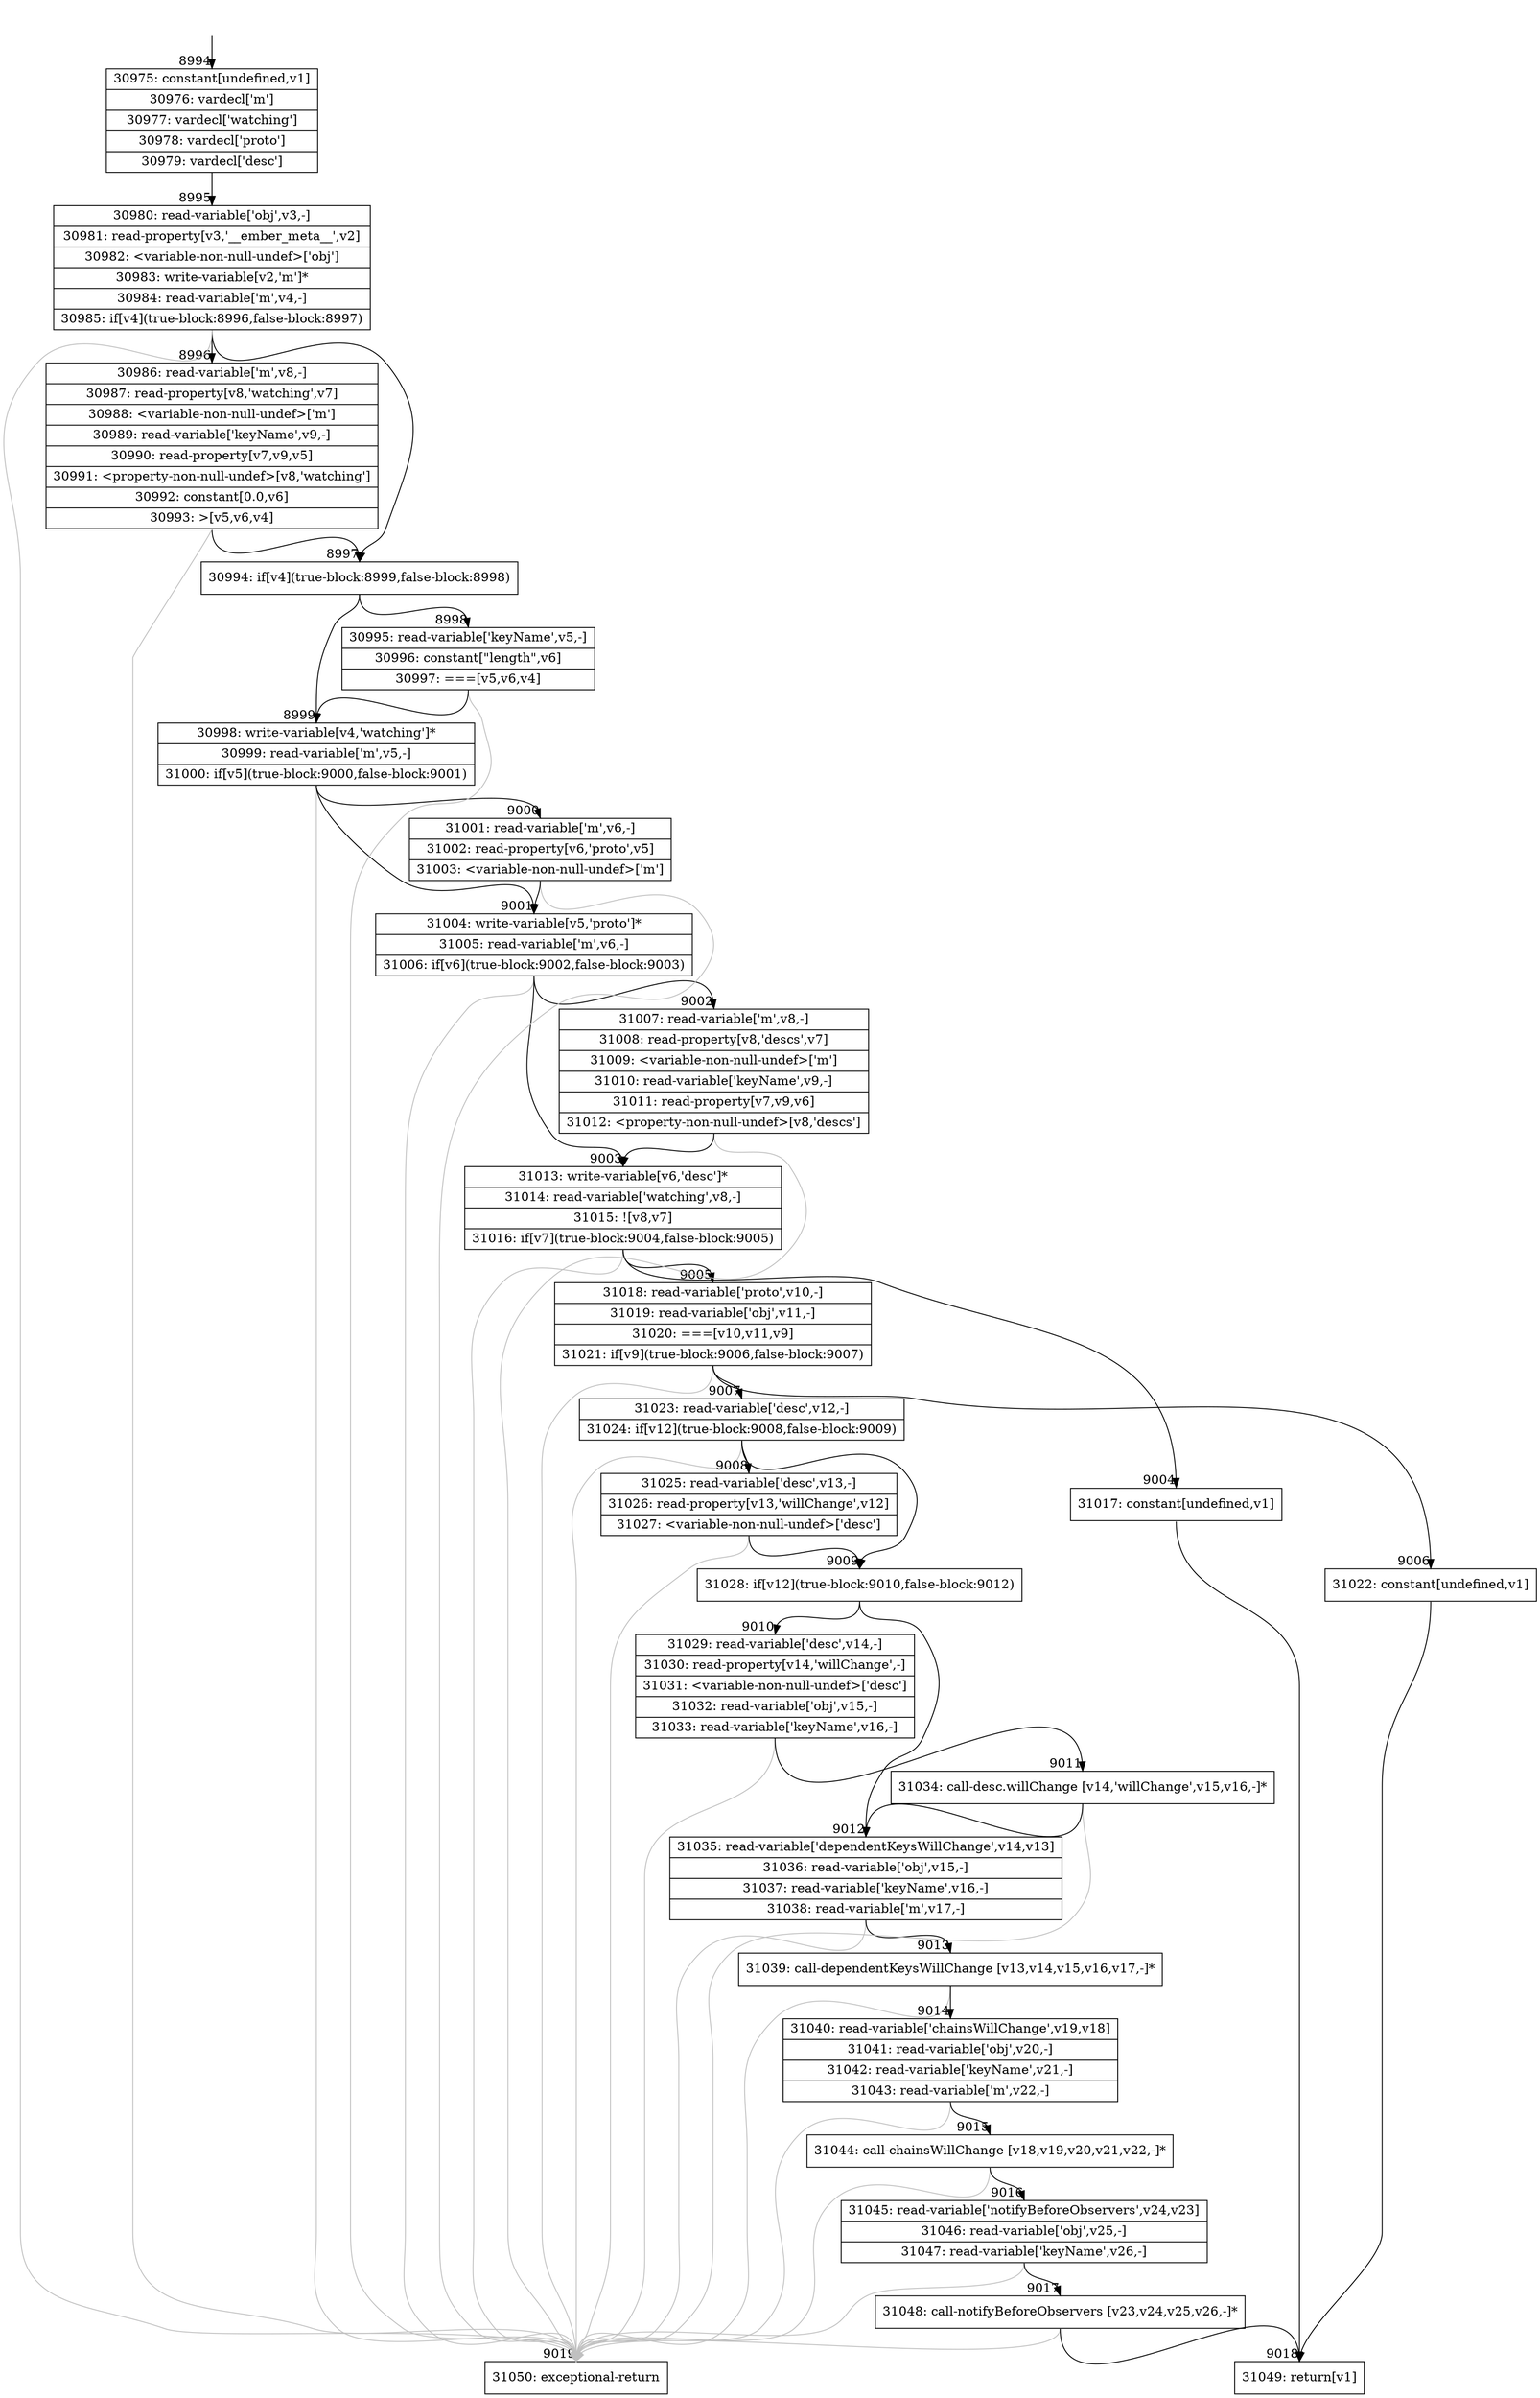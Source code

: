 digraph {
rankdir="TD"
BB_entry767[shape=none,label=""];
BB_entry767 -> BB8994 [tailport=s, headport=n, headlabel="    8994"]
BB8994 [shape=record label="{30975: constant[undefined,v1]|30976: vardecl['m']|30977: vardecl['watching']|30978: vardecl['proto']|30979: vardecl['desc']}" ] 
BB8994 -> BB8995 [tailport=s, headport=n, headlabel="      8995"]
BB8995 [shape=record label="{30980: read-variable['obj',v3,-]|30981: read-property[v3,'__ember_meta__',v2]|30982: \<variable-non-null-undef\>['obj']|30983: write-variable[v2,'m']*|30984: read-variable['m',v4,-]|30985: if[v4](true-block:8996,false-block:8997)}" ] 
BB8995 -> BB8997 [tailport=s, headport=n, headlabel="      8997"]
BB8995 -> BB8996 [tailport=s, headport=n, headlabel="      8996"]
BB8995 -> BB9019 [tailport=s, headport=n, color=gray, headlabel="      9019"]
BB8996 [shape=record label="{30986: read-variable['m',v8,-]|30987: read-property[v8,'watching',v7]|30988: \<variable-non-null-undef\>['m']|30989: read-variable['keyName',v9,-]|30990: read-property[v7,v9,v5]|30991: \<property-non-null-undef\>[v8,'watching']|30992: constant[0.0,v6]|30993: \>[v5,v6,v4]}" ] 
BB8996 -> BB8997 [tailport=s, headport=n]
BB8996 -> BB9019 [tailport=s, headport=n, color=gray]
BB8997 [shape=record label="{30994: if[v4](true-block:8999,false-block:8998)}" ] 
BB8997 -> BB8999 [tailport=s, headport=n, headlabel="      8999"]
BB8997 -> BB8998 [tailport=s, headport=n, headlabel="      8998"]
BB8998 [shape=record label="{30995: read-variable['keyName',v5,-]|30996: constant[\"length\",v6]|30997: ===[v5,v6,v4]}" ] 
BB8998 -> BB8999 [tailport=s, headport=n]
BB8998 -> BB9019 [tailport=s, headport=n, color=gray]
BB8999 [shape=record label="{30998: write-variable[v4,'watching']*|30999: read-variable['m',v5,-]|31000: if[v5](true-block:9000,false-block:9001)}" ] 
BB8999 -> BB9001 [tailport=s, headport=n, headlabel="      9001"]
BB8999 -> BB9000 [tailport=s, headport=n, headlabel="      9000"]
BB8999 -> BB9019 [tailport=s, headport=n, color=gray]
BB9000 [shape=record label="{31001: read-variable['m',v6,-]|31002: read-property[v6,'proto',v5]|31003: \<variable-non-null-undef\>['m']}" ] 
BB9000 -> BB9001 [tailport=s, headport=n]
BB9000 -> BB9019 [tailport=s, headport=n, color=gray]
BB9001 [shape=record label="{31004: write-variable[v5,'proto']*|31005: read-variable['m',v6,-]|31006: if[v6](true-block:9002,false-block:9003)}" ] 
BB9001 -> BB9003 [tailport=s, headport=n, headlabel="      9003"]
BB9001 -> BB9002 [tailport=s, headport=n, headlabel="      9002"]
BB9001 -> BB9019 [tailport=s, headport=n, color=gray]
BB9002 [shape=record label="{31007: read-variable['m',v8,-]|31008: read-property[v8,'descs',v7]|31009: \<variable-non-null-undef\>['m']|31010: read-variable['keyName',v9,-]|31011: read-property[v7,v9,v6]|31012: \<property-non-null-undef\>[v8,'descs']}" ] 
BB9002 -> BB9003 [tailport=s, headport=n]
BB9002 -> BB9019 [tailport=s, headport=n, color=gray]
BB9003 [shape=record label="{31013: write-variable[v6,'desc']*|31014: read-variable['watching',v8,-]|31015: ![v8,v7]|31016: if[v7](true-block:9004,false-block:9005)}" ] 
BB9003 -> BB9004 [tailport=s, headport=n, headlabel="      9004"]
BB9003 -> BB9005 [tailport=s, headport=n, headlabel="      9005"]
BB9003 -> BB9019 [tailport=s, headport=n, color=gray]
BB9004 [shape=record label="{31017: constant[undefined,v1]}" ] 
BB9004 -> BB9018 [tailport=s, headport=n, headlabel="      9018"]
BB9005 [shape=record label="{31018: read-variable['proto',v10,-]|31019: read-variable['obj',v11,-]|31020: ===[v10,v11,v9]|31021: if[v9](true-block:9006,false-block:9007)}" ] 
BB9005 -> BB9006 [tailport=s, headport=n, headlabel="      9006"]
BB9005 -> BB9007 [tailport=s, headport=n, headlabel="      9007"]
BB9005 -> BB9019 [tailport=s, headport=n, color=gray]
BB9006 [shape=record label="{31022: constant[undefined,v1]}" ] 
BB9006 -> BB9018 [tailport=s, headport=n]
BB9007 [shape=record label="{31023: read-variable['desc',v12,-]|31024: if[v12](true-block:9008,false-block:9009)}" ] 
BB9007 -> BB9009 [tailport=s, headport=n, headlabel="      9009"]
BB9007 -> BB9008 [tailport=s, headport=n, headlabel="      9008"]
BB9007 -> BB9019 [tailport=s, headport=n, color=gray]
BB9008 [shape=record label="{31025: read-variable['desc',v13,-]|31026: read-property[v13,'willChange',v12]|31027: \<variable-non-null-undef\>['desc']}" ] 
BB9008 -> BB9009 [tailport=s, headport=n]
BB9008 -> BB9019 [tailport=s, headport=n, color=gray]
BB9009 [shape=record label="{31028: if[v12](true-block:9010,false-block:9012)}" ] 
BB9009 -> BB9010 [tailport=s, headport=n, headlabel="      9010"]
BB9009 -> BB9012 [tailport=s, headport=n, headlabel="      9012"]
BB9010 [shape=record label="{31029: read-variable['desc',v14,-]|31030: read-property[v14,'willChange',-]|31031: \<variable-non-null-undef\>['desc']|31032: read-variable['obj',v15,-]|31033: read-variable['keyName',v16,-]}" ] 
BB9010 -> BB9011 [tailport=s, headport=n, headlabel="      9011"]
BB9010 -> BB9019 [tailport=s, headport=n, color=gray]
BB9011 [shape=record label="{31034: call-desc.willChange [v14,'willChange',v15,v16,-]*}" ] 
BB9011 -> BB9012 [tailport=s, headport=n]
BB9011 -> BB9019 [tailport=s, headport=n, color=gray]
BB9012 [shape=record label="{31035: read-variable['dependentKeysWillChange',v14,v13]|31036: read-variable['obj',v15,-]|31037: read-variable['keyName',v16,-]|31038: read-variable['m',v17,-]}" ] 
BB9012 -> BB9013 [tailport=s, headport=n, headlabel="      9013"]
BB9012 -> BB9019 [tailport=s, headport=n, color=gray]
BB9013 [shape=record label="{31039: call-dependentKeysWillChange [v13,v14,v15,v16,v17,-]*}" ] 
BB9013 -> BB9014 [tailport=s, headport=n, headlabel="      9014"]
BB9013 -> BB9019 [tailport=s, headport=n, color=gray]
BB9014 [shape=record label="{31040: read-variable['chainsWillChange',v19,v18]|31041: read-variable['obj',v20,-]|31042: read-variable['keyName',v21,-]|31043: read-variable['m',v22,-]}" ] 
BB9014 -> BB9015 [tailport=s, headport=n, headlabel="      9015"]
BB9014 -> BB9019 [tailport=s, headport=n, color=gray]
BB9015 [shape=record label="{31044: call-chainsWillChange [v18,v19,v20,v21,v22,-]*}" ] 
BB9015 -> BB9016 [tailport=s, headport=n, headlabel="      9016"]
BB9015 -> BB9019 [tailport=s, headport=n, color=gray]
BB9016 [shape=record label="{31045: read-variable['notifyBeforeObservers',v24,v23]|31046: read-variable['obj',v25,-]|31047: read-variable['keyName',v26,-]}" ] 
BB9016 -> BB9017 [tailport=s, headport=n, headlabel="      9017"]
BB9016 -> BB9019 [tailport=s, headport=n, color=gray]
BB9017 [shape=record label="{31048: call-notifyBeforeObservers [v23,v24,v25,v26,-]*}" ] 
BB9017 -> BB9018 [tailport=s, headport=n]
BB9017 -> BB9019 [tailport=s, headport=n, color=gray]
BB9018 [shape=record label="{31049: return[v1]}" ] 
BB9019 [shape=record label="{31050: exceptional-return}" ] 
//#$~ 16093
}
